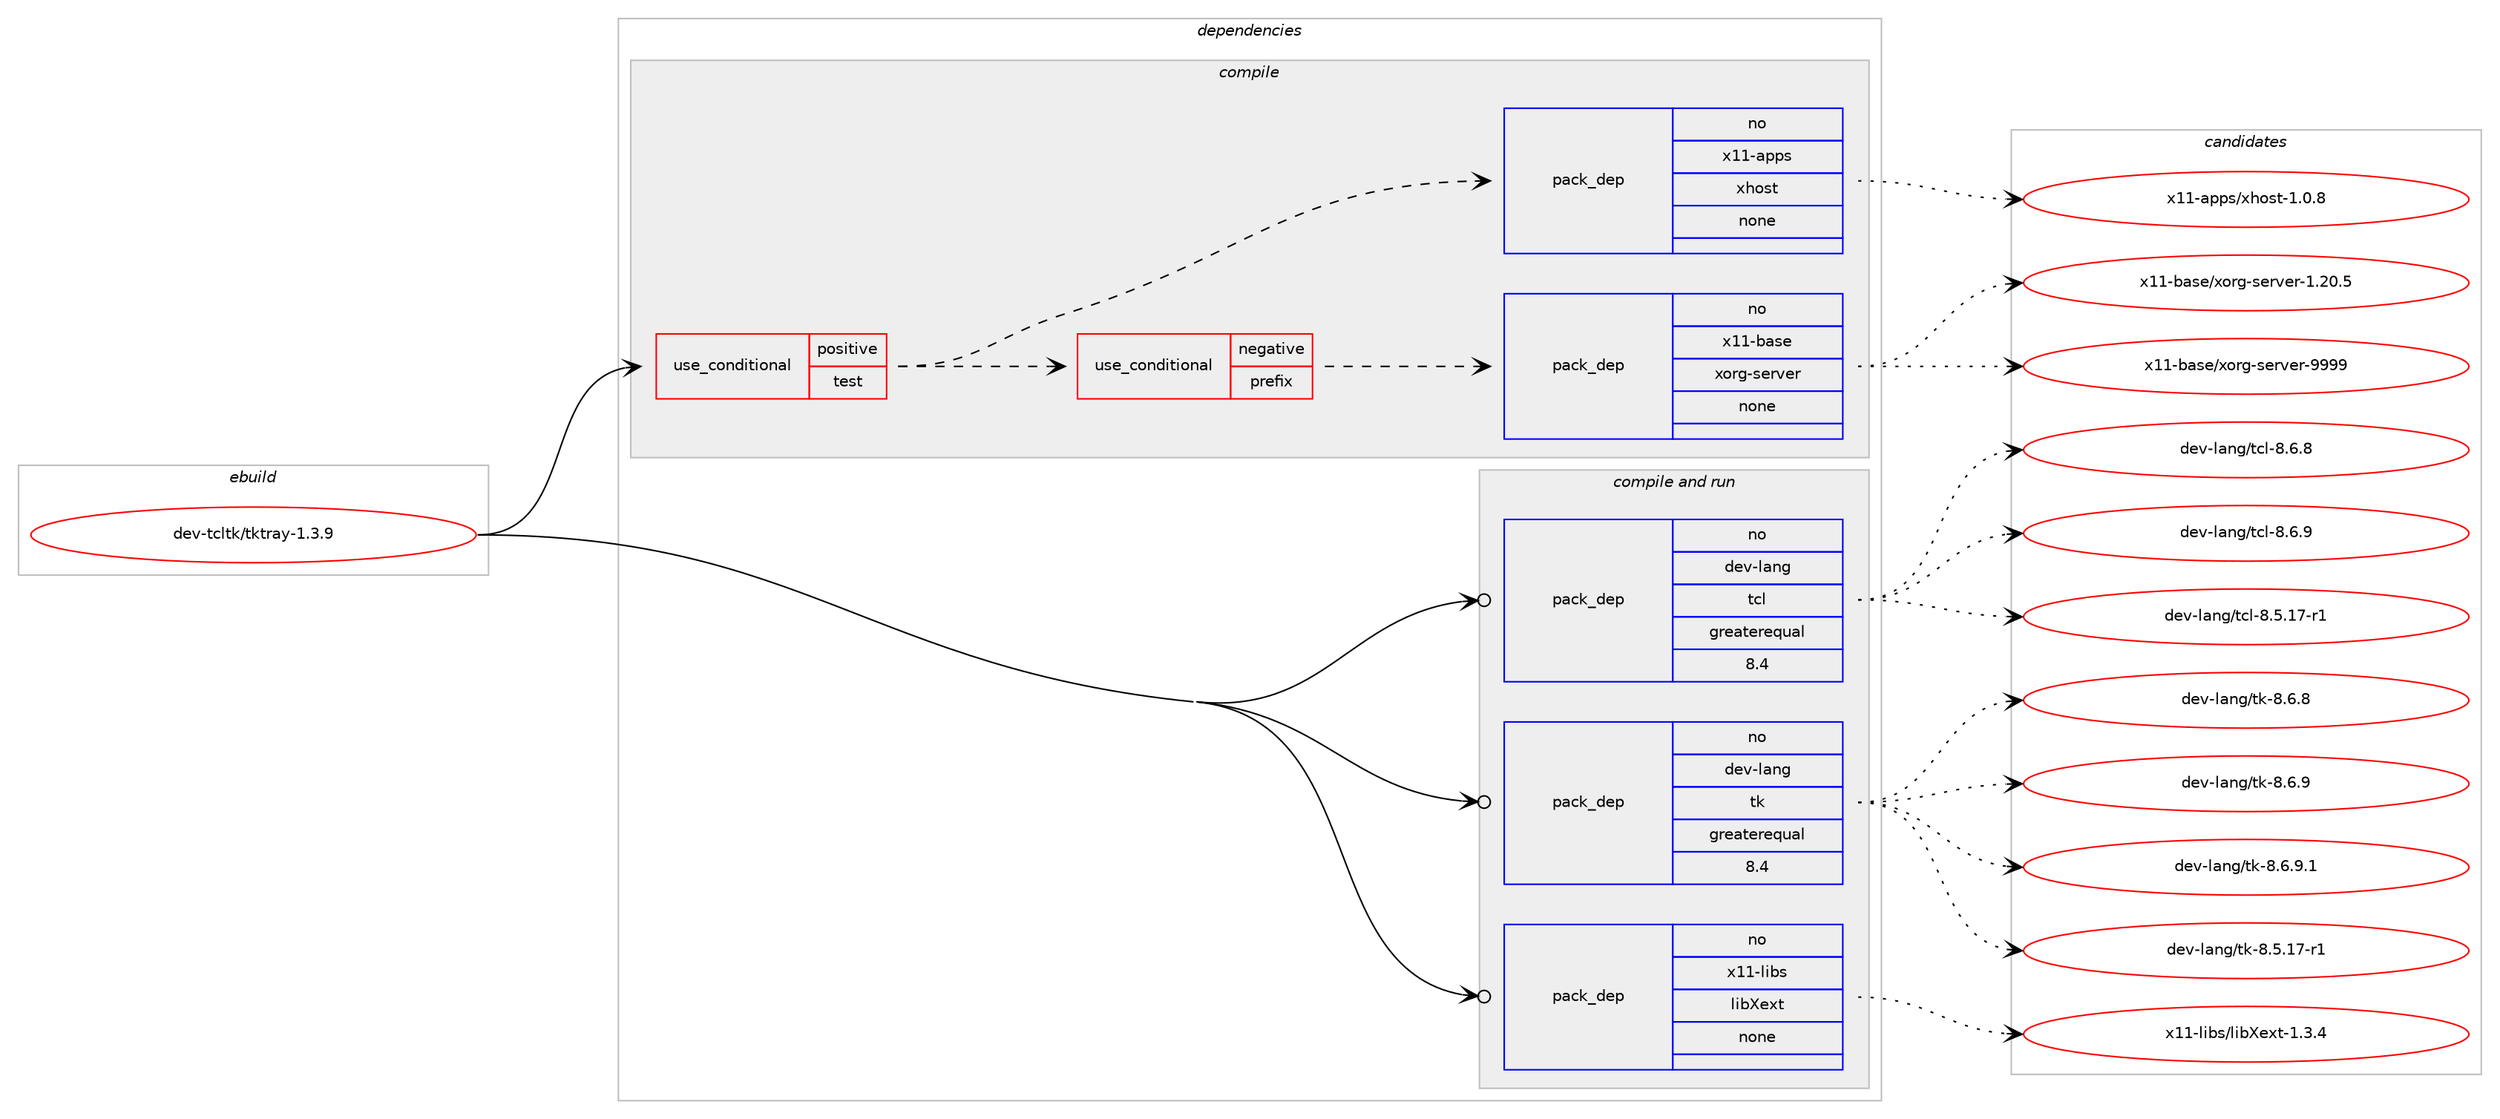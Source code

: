 digraph prolog {

# *************
# Graph options
# *************

newrank=true;
concentrate=true;
compound=true;
graph [rankdir=LR,fontname=Helvetica,fontsize=10,ranksep=1.5];#, ranksep=2.5, nodesep=0.2];
edge  [arrowhead=vee];
node  [fontname=Helvetica,fontsize=10];

# **********
# The ebuild
# **********

subgraph cluster_leftcol {
color=gray;
rank=same;
label=<<i>ebuild</i>>;
id [label="dev-tcltk/tktray-1.3.9", color=red, width=4, href="../dev-tcltk/tktray-1.3.9.svg"];
}

# ****************
# The dependencies
# ****************

subgraph cluster_midcol {
color=gray;
label=<<i>dependencies</i>>;
subgraph cluster_compile {
fillcolor="#eeeeee";
style=filled;
label=<<i>compile</i>>;
subgraph cond181693 {
dependency724173 [label=<<TABLE BORDER="0" CELLBORDER="1" CELLSPACING="0" CELLPADDING="4"><TR><TD ROWSPAN="3" CELLPADDING="10">use_conditional</TD></TR><TR><TD>positive</TD></TR><TR><TD>test</TD></TR></TABLE>>, shape=none, color=red];
subgraph cond181694 {
dependency724174 [label=<<TABLE BORDER="0" CELLBORDER="1" CELLSPACING="0" CELLPADDING="4"><TR><TD ROWSPAN="3" CELLPADDING="10">use_conditional</TD></TR><TR><TD>negative</TD></TR><TR><TD>prefix</TD></TR></TABLE>>, shape=none, color=red];
subgraph pack530401 {
dependency724175 [label=<<TABLE BORDER="0" CELLBORDER="1" CELLSPACING="0" CELLPADDING="4" WIDTH="220"><TR><TD ROWSPAN="6" CELLPADDING="30">pack_dep</TD></TR><TR><TD WIDTH="110">no</TD></TR><TR><TD>x11-base</TD></TR><TR><TD>xorg-server</TD></TR><TR><TD>none</TD></TR><TR><TD></TD></TR></TABLE>>, shape=none, color=blue];
}
dependency724174:e -> dependency724175:w [weight=20,style="dashed",arrowhead="vee"];
}
dependency724173:e -> dependency724174:w [weight=20,style="dashed",arrowhead="vee"];
subgraph pack530402 {
dependency724176 [label=<<TABLE BORDER="0" CELLBORDER="1" CELLSPACING="0" CELLPADDING="4" WIDTH="220"><TR><TD ROWSPAN="6" CELLPADDING="30">pack_dep</TD></TR><TR><TD WIDTH="110">no</TD></TR><TR><TD>x11-apps</TD></TR><TR><TD>xhost</TD></TR><TR><TD>none</TD></TR><TR><TD></TD></TR></TABLE>>, shape=none, color=blue];
}
dependency724173:e -> dependency724176:w [weight=20,style="dashed",arrowhead="vee"];
}
id:e -> dependency724173:w [weight=20,style="solid",arrowhead="vee"];
}
subgraph cluster_compileandrun {
fillcolor="#eeeeee";
style=filled;
label=<<i>compile and run</i>>;
subgraph pack530403 {
dependency724177 [label=<<TABLE BORDER="0" CELLBORDER="1" CELLSPACING="0" CELLPADDING="4" WIDTH="220"><TR><TD ROWSPAN="6" CELLPADDING="30">pack_dep</TD></TR><TR><TD WIDTH="110">no</TD></TR><TR><TD>dev-lang</TD></TR><TR><TD>tcl</TD></TR><TR><TD>greaterequal</TD></TR><TR><TD>8.4</TD></TR></TABLE>>, shape=none, color=blue];
}
id:e -> dependency724177:w [weight=20,style="solid",arrowhead="odotvee"];
subgraph pack530404 {
dependency724178 [label=<<TABLE BORDER="0" CELLBORDER="1" CELLSPACING="0" CELLPADDING="4" WIDTH="220"><TR><TD ROWSPAN="6" CELLPADDING="30">pack_dep</TD></TR><TR><TD WIDTH="110">no</TD></TR><TR><TD>dev-lang</TD></TR><TR><TD>tk</TD></TR><TR><TD>greaterequal</TD></TR><TR><TD>8.4</TD></TR></TABLE>>, shape=none, color=blue];
}
id:e -> dependency724178:w [weight=20,style="solid",arrowhead="odotvee"];
subgraph pack530405 {
dependency724179 [label=<<TABLE BORDER="0" CELLBORDER="1" CELLSPACING="0" CELLPADDING="4" WIDTH="220"><TR><TD ROWSPAN="6" CELLPADDING="30">pack_dep</TD></TR><TR><TD WIDTH="110">no</TD></TR><TR><TD>x11-libs</TD></TR><TR><TD>libXext</TD></TR><TR><TD>none</TD></TR><TR><TD></TD></TR></TABLE>>, shape=none, color=blue];
}
id:e -> dependency724179:w [weight=20,style="solid",arrowhead="odotvee"];
}
subgraph cluster_run {
fillcolor="#eeeeee";
style=filled;
label=<<i>run</i>>;
}
}

# **************
# The candidates
# **************

subgraph cluster_choices {
rank=same;
color=gray;
label=<<i>candidates</i>>;

subgraph choice530401 {
color=black;
nodesep=1;
choice1204949459897115101471201111141034511510111411810111445494650484653 [label="x11-base/xorg-server-1.20.5", color=red, width=4,href="../x11-base/xorg-server-1.20.5.svg"];
choice120494945989711510147120111114103451151011141181011144557575757 [label="x11-base/xorg-server-9999", color=red, width=4,href="../x11-base/xorg-server-9999.svg"];
dependency724175:e -> choice1204949459897115101471201111141034511510111411810111445494650484653:w [style=dotted,weight="100"];
dependency724175:e -> choice120494945989711510147120111114103451151011141181011144557575757:w [style=dotted,weight="100"];
}
subgraph choice530402 {
color=black;
nodesep=1;
choice1204949459711211211547120104111115116454946484656 [label="x11-apps/xhost-1.0.8", color=red, width=4,href="../x11-apps/xhost-1.0.8.svg"];
dependency724176:e -> choice1204949459711211211547120104111115116454946484656:w [style=dotted,weight="100"];
}
subgraph choice530403 {
color=black;
nodesep=1;
choice10010111845108971101034711699108455646534649554511449 [label="dev-lang/tcl-8.5.17-r1", color=red, width=4,href="../dev-lang/tcl-8.5.17-r1.svg"];
choice10010111845108971101034711699108455646544656 [label="dev-lang/tcl-8.6.8", color=red, width=4,href="../dev-lang/tcl-8.6.8.svg"];
choice10010111845108971101034711699108455646544657 [label="dev-lang/tcl-8.6.9", color=red, width=4,href="../dev-lang/tcl-8.6.9.svg"];
dependency724177:e -> choice10010111845108971101034711699108455646534649554511449:w [style=dotted,weight="100"];
dependency724177:e -> choice10010111845108971101034711699108455646544656:w [style=dotted,weight="100"];
dependency724177:e -> choice10010111845108971101034711699108455646544657:w [style=dotted,weight="100"];
}
subgraph choice530404 {
color=black;
nodesep=1;
choice100101118451089711010347116107455646534649554511449 [label="dev-lang/tk-8.5.17-r1", color=red, width=4,href="../dev-lang/tk-8.5.17-r1.svg"];
choice100101118451089711010347116107455646544656 [label="dev-lang/tk-8.6.8", color=red, width=4,href="../dev-lang/tk-8.6.8.svg"];
choice100101118451089711010347116107455646544657 [label="dev-lang/tk-8.6.9", color=red, width=4,href="../dev-lang/tk-8.6.9.svg"];
choice1001011184510897110103471161074556465446574649 [label="dev-lang/tk-8.6.9.1", color=red, width=4,href="../dev-lang/tk-8.6.9.1.svg"];
dependency724178:e -> choice100101118451089711010347116107455646534649554511449:w [style=dotted,weight="100"];
dependency724178:e -> choice100101118451089711010347116107455646544656:w [style=dotted,weight="100"];
dependency724178:e -> choice100101118451089711010347116107455646544657:w [style=dotted,weight="100"];
dependency724178:e -> choice1001011184510897110103471161074556465446574649:w [style=dotted,weight="100"];
}
subgraph choice530405 {
color=black;
nodesep=1;
choice12049494510810598115471081059888101120116454946514652 [label="x11-libs/libXext-1.3.4", color=red, width=4,href="../x11-libs/libXext-1.3.4.svg"];
dependency724179:e -> choice12049494510810598115471081059888101120116454946514652:w [style=dotted,weight="100"];
}
}

}
